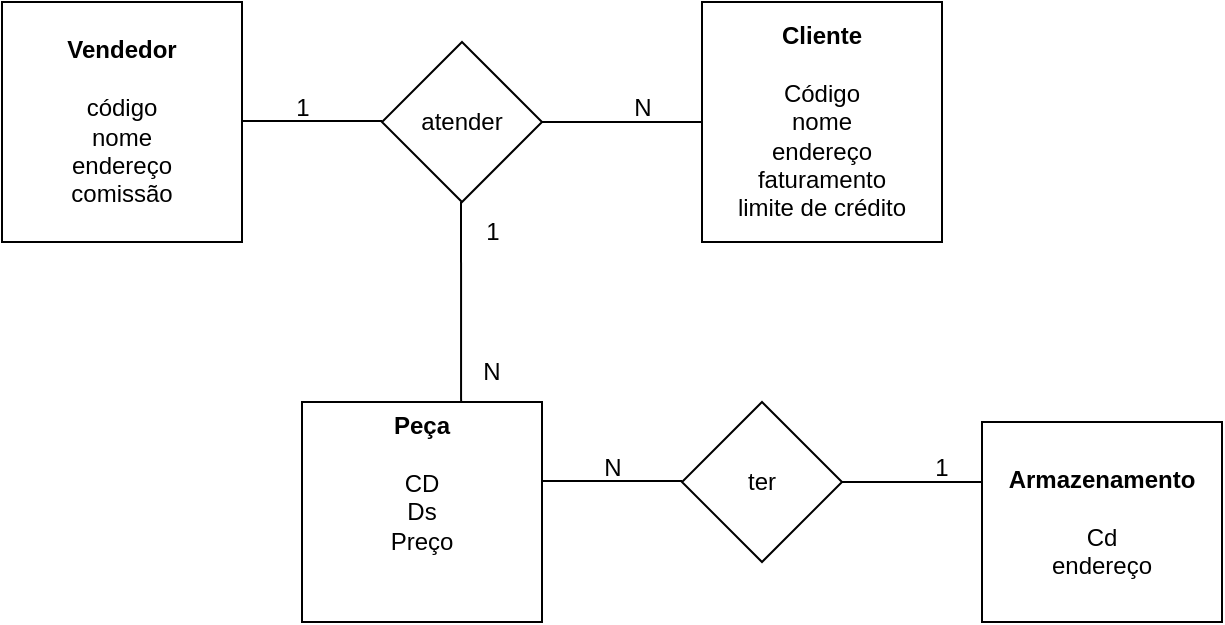 <mxfile version="21.6.8" type="github">
  <diagram id="C5RBs43oDa-KdzZeNtuy" name="Page-1">
    <mxGraphModel dx="1274" dy="649" grid="1" gridSize="10" guides="1" tooltips="1" connect="1" arrows="1" fold="1" page="1" pageScale="1" pageWidth="827" pageHeight="1169" math="0" shadow="0">
      <root>
        <mxCell id="WIyWlLk6GJQsqaUBKTNV-0" />
        <mxCell id="WIyWlLk6GJQsqaUBKTNV-1" parent="WIyWlLk6GJQsqaUBKTNV-0" />
        <mxCell id="S5rHPRmwJ2UORUBK5a3m-4" value="&lt;div&gt;&lt;b&gt;Vendedor&lt;/b&gt;&lt;/div&gt;&lt;div&gt;&lt;b&gt;&lt;br&gt;&lt;/b&gt;&lt;/div&gt;&lt;div&gt;código&lt;/div&gt;&lt;div&gt;nome&lt;/div&gt;&lt;div&gt;endereço&lt;/div&gt;&lt;div&gt;comissão&lt;br&gt;&lt;/div&gt;" style="rounded=0;whiteSpace=wrap;html=1;" parent="WIyWlLk6GJQsqaUBKTNV-1" vertex="1">
          <mxGeometry x="80" y="80" width="120" height="120" as="geometry" />
        </mxCell>
        <mxCell id="S5rHPRmwJ2UORUBK5a3m-5" value="" style="endArrow=none;html=1;rounded=0;" parent="WIyWlLk6GJQsqaUBKTNV-1" edge="1">
          <mxGeometry width="50" height="50" relative="1" as="geometry">
            <mxPoint x="200" y="139.5" as="sourcePoint" />
            <mxPoint x="270" y="139.5" as="targetPoint" />
            <Array as="points">
              <mxPoint x="220" y="139.5" />
            </Array>
          </mxGeometry>
        </mxCell>
        <mxCell id="S5rHPRmwJ2UORUBK5a3m-7" value="atender" style="rhombus;whiteSpace=wrap;html=1;" parent="WIyWlLk6GJQsqaUBKTNV-1" vertex="1">
          <mxGeometry x="270" y="100" width="80" height="80" as="geometry" />
        </mxCell>
        <mxCell id="S5rHPRmwJ2UORUBK5a3m-8" value="1" style="text;html=1;align=center;verticalAlign=middle;resizable=0;points=[];autosize=1;strokeColor=none;fillColor=none;" parent="WIyWlLk6GJQsqaUBKTNV-1" vertex="1">
          <mxGeometry x="215" y="118" width="30" height="30" as="geometry" />
        </mxCell>
        <mxCell id="S5rHPRmwJ2UORUBK5a3m-11" value="" style="endArrow=none;html=1;rounded=0;" parent="WIyWlLk6GJQsqaUBKTNV-1" edge="1">
          <mxGeometry width="50" height="50" relative="1" as="geometry">
            <mxPoint x="350" y="140" as="sourcePoint" />
            <mxPoint x="430" y="140" as="targetPoint" />
          </mxGeometry>
        </mxCell>
        <mxCell id="S5rHPRmwJ2UORUBK5a3m-15" value="N" style="text;html=1;align=center;verticalAlign=middle;resizable=0;points=[];autosize=1;strokeColor=none;fillColor=none;" parent="WIyWlLk6GJQsqaUBKTNV-1" vertex="1">
          <mxGeometry x="385" y="118" width="30" height="30" as="geometry" />
        </mxCell>
        <mxCell id="S5rHPRmwJ2UORUBK5a3m-16" value="" style="endArrow=none;html=1;rounded=0;entryX=0.663;entryY=0.091;entryDx=0;entryDy=0;entryPerimeter=0;" parent="WIyWlLk6GJQsqaUBKTNV-1" edge="1" target="S5rHPRmwJ2UORUBK5a3m-35">
          <mxGeometry width="50" height="50" relative="1" as="geometry">
            <mxPoint x="309.5" y="180" as="sourcePoint" />
            <mxPoint x="309.5" y="260" as="targetPoint" />
          </mxGeometry>
        </mxCell>
        <mxCell id="S5rHPRmwJ2UORUBK5a3m-19" value="1" style="text;html=1;align=center;verticalAlign=middle;resizable=0;points=[];autosize=1;strokeColor=none;fillColor=none;" parent="WIyWlLk6GJQsqaUBKTNV-1" vertex="1">
          <mxGeometry x="310" y="180" width="30" height="30" as="geometry" />
        </mxCell>
        <mxCell id="S5rHPRmwJ2UORUBK5a3m-21" value="&lt;div&gt;&lt;b&gt;Cliente&lt;/b&gt;&lt;/div&gt;&lt;div&gt;&lt;b&gt;&lt;br&gt;&lt;/b&gt;&lt;/div&gt;&lt;div&gt;Código&lt;/div&gt;&lt;div&gt;nome&lt;/div&gt;&lt;div&gt;endereço&lt;/div&gt;&lt;div&gt;faturamento&lt;br&gt;&lt;/div&gt;&lt;div&gt;limite de crédito&lt;br&gt;&lt;/div&gt;" style="rounded=0;whiteSpace=wrap;html=1;" parent="WIyWlLk6GJQsqaUBKTNV-1" vertex="1">
          <mxGeometry x="430" y="80" width="120" height="120" as="geometry" />
        </mxCell>
        <mxCell id="S5rHPRmwJ2UORUBK5a3m-22" value="" style="endArrow=none;html=1;rounded=0;exitX=1;exitY=0.359;exitDx=0;exitDy=0;exitPerimeter=0;" parent="WIyWlLk6GJQsqaUBKTNV-1" edge="1" source="S5rHPRmwJ2UORUBK5a3m-35">
          <mxGeometry width="50" height="50" relative="1" as="geometry">
            <mxPoint x="360" y="320" as="sourcePoint" />
            <mxPoint x="420" y="319.5" as="targetPoint" />
          </mxGeometry>
        </mxCell>
        <mxCell id="S5rHPRmwJ2UORUBK5a3m-25" value="N" style="text;html=1;align=center;verticalAlign=middle;resizable=0;points=[];autosize=1;strokeColor=none;fillColor=none;" parent="WIyWlLk6GJQsqaUBKTNV-1" vertex="1">
          <mxGeometry x="370" y="298" width="30" height="30" as="geometry" />
        </mxCell>
        <mxCell id="S5rHPRmwJ2UORUBK5a3m-31" value="ter" style="rhombus;whiteSpace=wrap;html=1;" parent="WIyWlLk6GJQsqaUBKTNV-1" vertex="1">
          <mxGeometry x="420" y="280" width="80" height="80" as="geometry" />
        </mxCell>
        <mxCell id="S5rHPRmwJ2UORUBK5a3m-35" value="&lt;div&gt;&lt;b&gt;Peça&lt;/b&gt;&lt;/div&gt;&lt;div&gt;&lt;b&gt;&lt;br&gt;&lt;/b&gt;&lt;/div&gt;&lt;div&gt;CD&lt;/div&gt;&lt;div&gt;Ds&lt;/div&gt;&lt;div&gt;Preço&lt;br&gt;&lt;/div&gt;&lt;div&gt;&lt;b&gt;&lt;br&gt;&lt;/b&gt;&lt;/div&gt;&lt;div&gt;&lt;b&gt;&lt;br&gt;&lt;/b&gt;&lt;/div&gt;" style="rounded=0;whiteSpace=wrap;html=1;" parent="WIyWlLk6GJQsqaUBKTNV-1" vertex="1">
          <mxGeometry x="230" y="280" width="120" height="110" as="geometry" />
        </mxCell>
        <mxCell id="Yl6_01dgf3Ng9a-DRe2J-0" value="&lt;div&gt;&lt;b&gt;Armazenamento&lt;/b&gt;&lt;/div&gt;&lt;div&gt;&lt;b&gt;&lt;br&gt;&lt;/b&gt;&lt;/div&gt;&lt;div&gt;Cd&lt;/div&gt;&lt;div&gt;endereço&lt;br&gt;&lt;/div&gt;" style="rounded=0;whiteSpace=wrap;html=1;" vertex="1" parent="WIyWlLk6GJQsqaUBKTNV-1">
          <mxGeometry x="570" y="290" width="120" height="100" as="geometry" />
        </mxCell>
        <mxCell id="Yl6_01dgf3Ng9a-DRe2J-1" value="" style="endArrow=none;html=1;rounded=0;" edge="1" parent="WIyWlLk6GJQsqaUBKTNV-1">
          <mxGeometry width="50" height="50" relative="1" as="geometry">
            <mxPoint x="500" y="320" as="sourcePoint" />
            <mxPoint x="570" y="320" as="targetPoint" />
          </mxGeometry>
        </mxCell>
        <mxCell id="Yl6_01dgf3Ng9a-DRe2J-2" value="1" style="text;html=1;strokeColor=none;fillColor=none;align=center;verticalAlign=middle;whiteSpace=wrap;rounded=0;" vertex="1" parent="WIyWlLk6GJQsqaUBKTNV-1">
          <mxGeometry x="520" y="298" width="60" height="30" as="geometry" />
        </mxCell>
        <mxCell id="Yl6_01dgf3Ng9a-DRe2J-3" value="N" style="text;html=1;strokeColor=none;fillColor=none;align=center;verticalAlign=middle;whiteSpace=wrap;rounded=0;" vertex="1" parent="WIyWlLk6GJQsqaUBKTNV-1">
          <mxGeometry x="295" y="250" width="60" height="30" as="geometry" />
        </mxCell>
      </root>
    </mxGraphModel>
  </diagram>
</mxfile>
